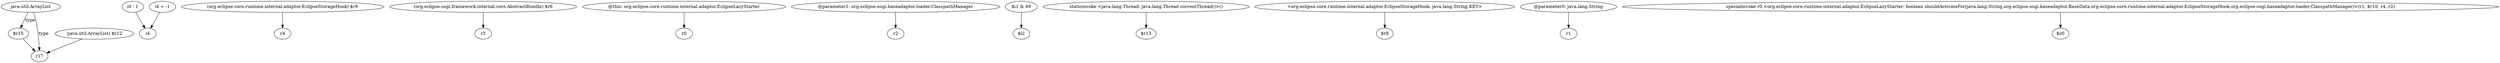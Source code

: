 digraph g {
0[label="java.util.ArrayList"]
1[label="$r15"]
0->1[label="type"]
2[label="r17"]
1->2[label=""]
3[label="i0 - 1"]
4[label="i4"]
3->4[label=""]
5[label="i4 + -1"]
5->4[label=""]
6[label="(org.eclipse.core.runtime.internal.adaptor.EclipseStorageHook) $r9"]
7[label="r4"]
6->7[label=""]
8[label="(org.eclipse.osgi.framework.internal.core.AbstractBundle) $r6"]
9[label="r3"]
8->9[label=""]
0->2[label="type"]
10[label="@this: org.eclipse.core.runtime.internal.adaptor.EclipseLazyStarter"]
11[label="r0"]
10->11[label=""]
12[label="(java.util.ArrayList) $r12"]
12->2[label=""]
13[label="@parameter1: org.eclipse.osgi.baseadaptor.loader.ClasspathManager"]
14[label="r2"]
13->14[label=""]
15[label="$i1 & 49"]
16[label="$i2"]
15->16[label=""]
17[label="staticinvoke <java.lang.Thread: java.lang.Thread currentThread()>()"]
18[label="$r13"]
17->18[label=""]
19[label="<org.eclipse.core.runtime.internal.adaptor.EclipseStorageHook: java.lang.String KEY>"]
20[label="$r8"]
19->20[label=""]
21[label="@parameter0: java.lang.String"]
22[label="r1"]
21->22[label=""]
23[label="specialinvoke r0.<org.eclipse.core.runtime.internal.adaptor.EclipseLazyStarter: boolean shouldActivateFor(java.lang.String,org.eclipse.osgi.baseadaptor.BaseData,org.eclipse.core.runtime.internal.adaptor.EclipseStorageHook,org.eclipse.osgi.baseadaptor.loader.ClasspathManager)>(r1, $r10, r4, r2)"]
24[label="$z0"]
23->24[label=""]
}